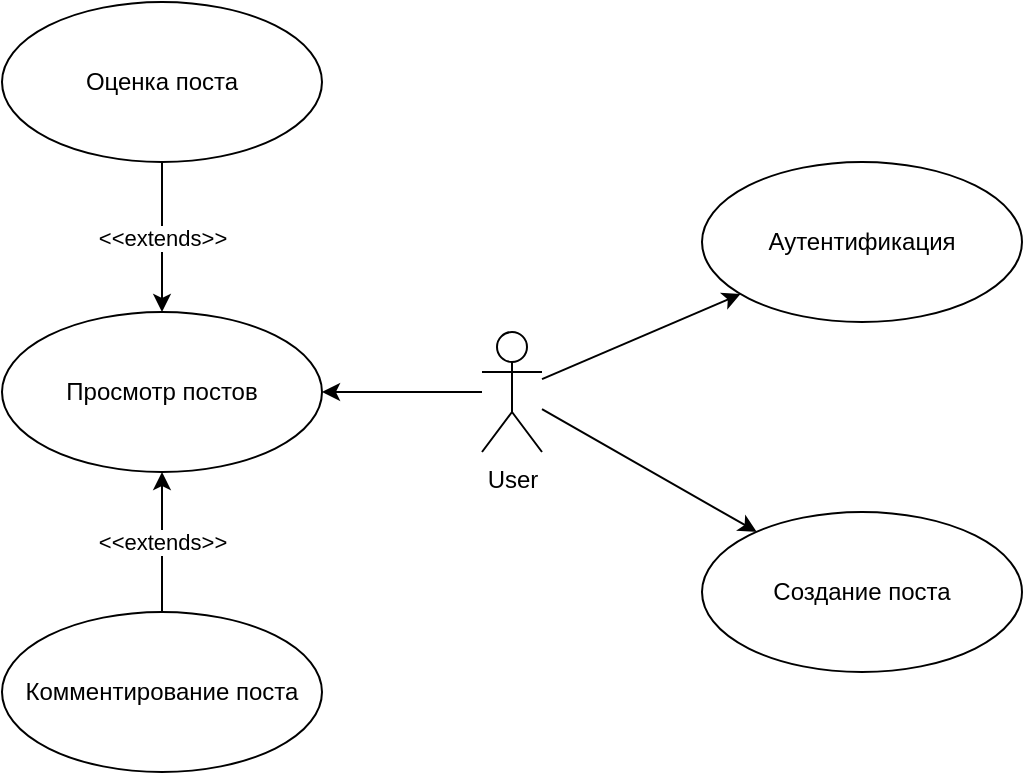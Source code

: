 <mxfile version="21.7.2" type="device">
  <diagram name="Page-1" id="PwF5OkSnJTE2Iam2kNsb">
    <mxGraphModel dx="1162" dy="790" grid="1" gridSize="10" guides="1" tooltips="1" connect="1" arrows="1" fold="1" page="1" pageScale="1" pageWidth="827" pageHeight="1169" math="0" shadow="0">
      <root>
        <mxCell id="0" />
        <mxCell id="1" parent="0" />
        <mxCell id="c8lqn9VmVnDKoMPVrwVp-8" style="edgeStyle=none;shape=connector;rounded=0;orthogonalLoop=1;jettySize=auto;html=1;labelBackgroundColor=default;strokeColor=default;fontFamily=Helvetica;fontSize=11;fontColor=default;endArrow=classic;" edge="1" parent="1" source="c8lqn9VmVnDKoMPVrwVp-1" target="c8lqn9VmVnDKoMPVrwVp-3">
          <mxGeometry relative="1" as="geometry" />
        </mxCell>
        <mxCell id="c8lqn9VmVnDKoMPVrwVp-9" style="edgeStyle=none;shape=connector;rounded=0;orthogonalLoop=1;jettySize=auto;html=1;labelBackgroundColor=default;strokeColor=default;fontFamily=Helvetica;fontSize=11;fontColor=default;endArrow=classic;" edge="1" parent="1" source="c8lqn9VmVnDKoMPVrwVp-1" target="c8lqn9VmVnDKoMPVrwVp-4">
          <mxGeometry relative="1" as="geometry" />
        </mxCell>
        <mxCell id="c8lqn9VmVnDKoMPVrwVp-10" style="edgeStyle=none;shape=connector;rounded=0;orthogonalLoop=1;jettySize=auto;html=1;labelBackgroundColor=default;strokeColor=default;fontFamily=Helvetica;fontSize=11;fontColor=default;endArrow=classic;" edge="1" parent="1" source="c8lqn9VmVnDKoMPVrwVp-1" target="c8lqn9VmVnDKoMPVrwVp-2">
          <mxGeometry relative="1" as="geometry" />
        </mxCell>
        <mxCell id="c8lqn9VmVnDKoMPVrwVp-1" value="User" style="shape=umlActor;verticalLabelPosition=bottom;verticalAlign=top;html=1;outlineConnect=0;" vertex="1" parent="1">
          <mxGeometry x="440" y="670" width="30" height="60" as="geometry" />
        </mxCell>
        <mxCell id="c8lqn9VmVnDKoMPVrwVp-2" value="Просмотр постов" style="ellipse;whiteSpace=wrap;html=1;" vertex="1" parent="1">
          <mxGeometry x="200" y="660" width="160" height="80" as="geometry" />
        </mxCell>
        <mxCell id="c8lqn9VmVnDKoMPVrwVp-3" value="Аутентификация" style="ellipse;whiteSpace=wrap;html=1;" vertex="1" parent="1">
          <mxGeometry x="550" y="585" width="160" height="80" as="geometry" />
        </mxCell>
        <mxCell id="c8lqn9VmVnDKoMPVrwVp-4" value="Создание поста" style="ellipse;whiteSpace=wrap;html=1;" vertex="1" parent="1">
          <mxGeometry x="550" y="760" width="160" height="80" as="geometry" />
        </mxCell>
        <mxCell id="c8lqn9VmVnDKoMPVrwVp-16" value="&amp;lt;&amp;lt;extends&amp;gt;&amp;gt;" style="edgeStyle=none;shape=connector;rounded=0;orthogonalLoop=1;jettySize=auto;html=1;labelBackgroundColor=default;strokeColor=default;fontFamily=Helvetica;fontSize=11;fontColor=default;endArrow=classic;" edge="1" parent="1" source="c8lqn9VmVnDKoMPVrwVp-5" target="c8lqn9VmVnDKoMPVrwVp-2">
          <mxGeometry relative="1" as="geometry" />
        </mxCell>
        <mxCell id="c8lqn9VmVnDKoMPVrwVp-5" value="Комментирование поста" style="ellipse;whiteSpace=wrap;html=1;" vertex="1" parent="1">
          <mxGeometry x="200" y="810" width="160" height="80" as="geometry" />
        </mxCell>
        <mxCell id="c8lqn9VmVnDKoMPVrwVp-12" value="&amp;lt;&amp;lt;extends&amp;gt;&amp;gt;" style="edgeStyle=none;shape=connector;rounded=0;orthogonalLoop=1;jettySize=auto;html=1;labelBackgroundColor=default;strokeColor=default;fontFamily=Helvetica;fontSize=11;fontColor=default;endArrow=classic;" edge="1" parent="1" source="c8lqn9VmVnDKoMPVrwVp-11" target="c8lqn9VmVnDKoMPVrwVp-2">
          <mxGeometry relative="1" as="geometry" />
        </mxCell>
        <mxCell id="c8lqn9VmVnDKoMPVrwVp-11" value="Оценка поста" style="ellipse;whiteSpace=wrap;html=1;" vertex="1" parent="1">
          <mxGeometry x="200" y="505" width="160" height="80" as="geometry" />
        </mxCell>
      </root>
    </mxGraphModel>
  </diagram>
</mxfile>
